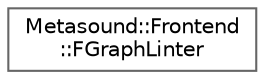 digraph "Graphical Class Hierarchy"
{
 // INTERACTIVE_SVG=YES
 // LATEX_PDF_SIZE
  bgcolor="transparent";
  edge [fontname=Helvetica,fontsize=10,labelfontname=Helvetica,labelfontsize=10];
  node [fontname=Helvetica,fontsize=10,shape=box,height=0.2,width=0.4];
  rankdir="LR";
  Node0 [id="Node000000",label="Metasound::Frontend\l::FGraphLinter",height=0.2,width=0.4,color="grey40", fillcolor="white", style="filled",URL="$dc/d94/classMetasound_1_1Frontend_1_1FGraphLinter.html",tooltip=" "];
}
